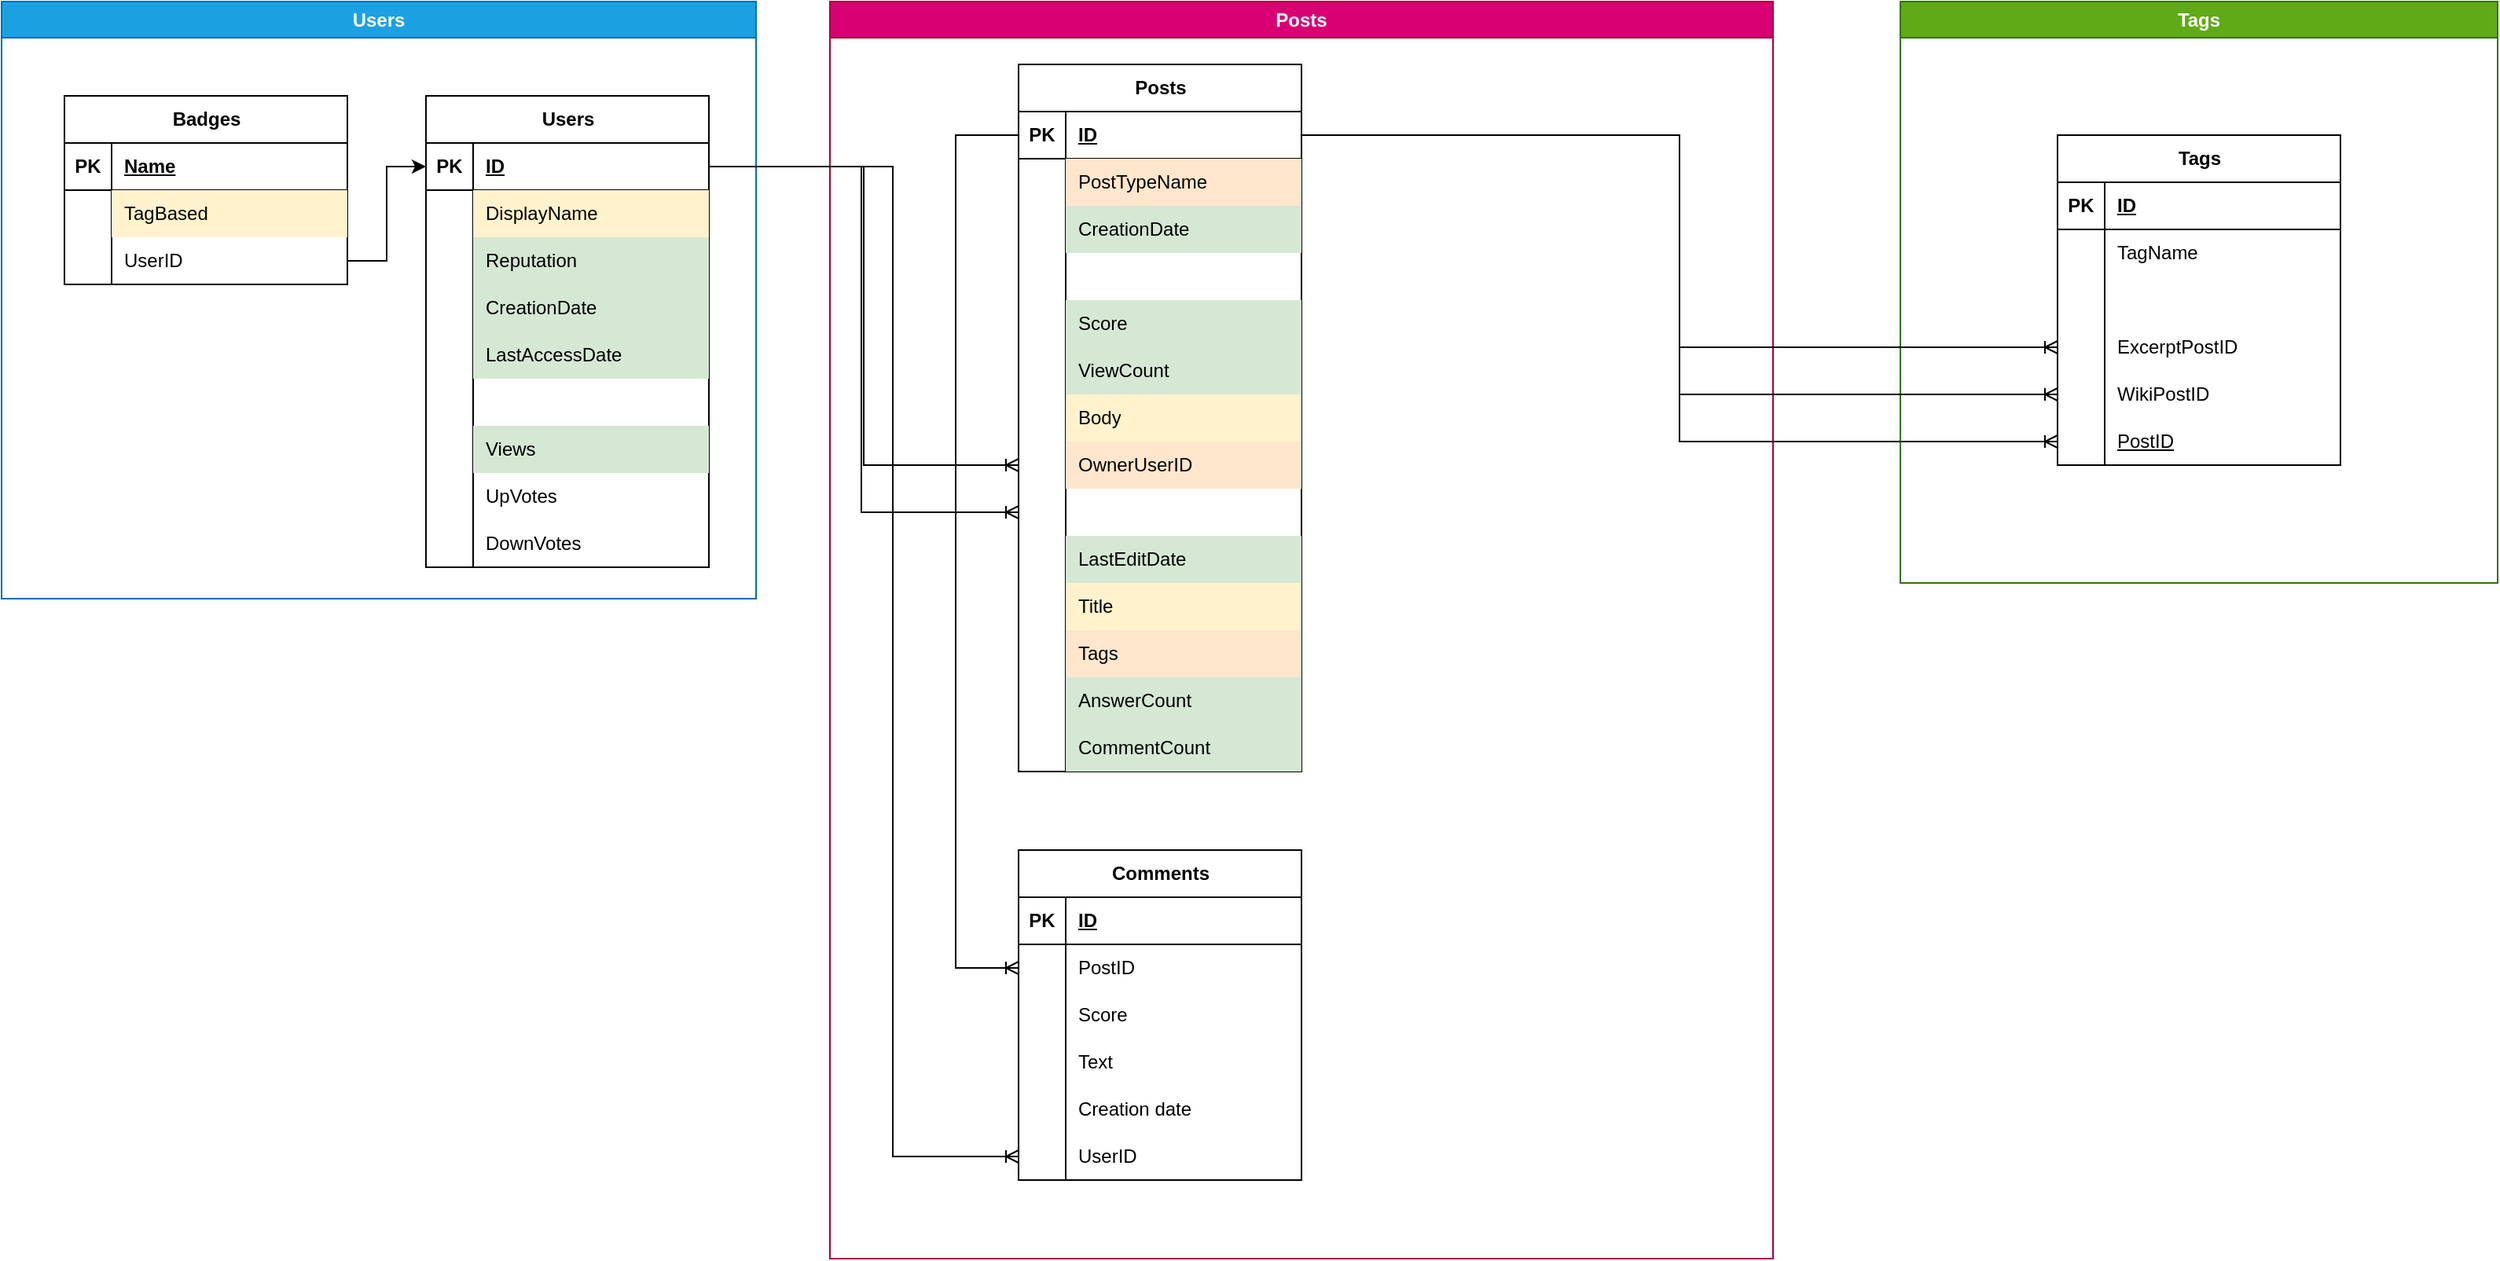 <mxfile version="26.1.3">
  <diagram name="Страница — 1" id="NSY3c2zhCAaF-qNA6mKb">
    <mxGraphModel dx="1401" dy="1316" grid="1" gridSize="10" guides="1" tooltips="1" connect="1" arrows="1" fold="1" page="1" pageScale="1" pageWidth="827" pageHeight="1169" math="0" shadow="0">
      <root>
        <mxCell id="0" />
        <mxCell id="1" parent="0" />
        <mxCell id="TRZn8UrqRBIdNOpfaiU1-4" value="&lt;font style=&quot;vertical-align: inherit;&quot;&gt;&lt;font style=&quot;vertical-align: inherit;&quot;&gt;&lt;font style=&quot;vertical-align: inherit;&quot;&gt;&lt;font style=&quot;vertical-align: inherit;&quot;&gt;&lt;font style=&quot;vertical-align: inherit;&quot;&gt;&lt;font style=&quot;vertical-align: inherit;&quot;&gt;Users&lt;/font&gt;&lt;/font&gt;&lt;/font&gt;&lt;/font&gt;&lt;/font&gt;&lt;/font&gt;" style="swimlane;whiteSpace=wrap;html=1;fillColor=#1ba1e2;fontColor=#ffffff;strokeColor=#006EAF;" parent="1" vertex="1">
          <mxGeometry x="860" y="80" width="480" height="380" as="geometry" />
        </mxCell>
        <mxCell id="TRZn8UrqRBIdNOpfaiU1-5" value="Users" style="shape=table;startSize=30;container=1;collapsible=1;childLayout=tableLayout;fixedRows=1;rowLines=0;fontStyle=1;align=center;resizeLast=1;html=1;" parent="TRZn8UrqRBIdNOpfaiU1-4" vertex="1">
          <mxGeometry x="270" y="60" width="180" height="300" as="geometry" />
        </mxCell>
        <mxCell id="TRZn8UrqRBIdNOpfaiU1-6" value="" style="shape=tableRow;horizontal=0;startSize=0;swimlaneHead=0;swimlaneBody=0;fillColor=none;collapsible=0;dropTarget=0;points=[[0,0.5],[1,0.5]];portConstraint=eastwest;top=0;left=0;right=0;bottom=1;" parent="TRZn8UrqRBIdNOpfaiU1-5" vertex="1">
          <mxGeometry y="30" width="180" height="30" as="geometry" />
        </mxCell>
        <mxCell id="TRZn8UrqRBIdNOpfaiU1-7" value="PK" style="shape=partialRectangle;connectable=0;fillColor=none;top=0;left=0;bottom=0;right=0;fontStyle=1;overflow=hidden;whiteSpace=wrap;html=1;" parent="TRZn8UrqRBIdNOpfaiU1-6" vertex="1">
          <mxGeometry width="30" height="30" as="geometry">
            <mxRectangle width="30" height="30" as="alternateBounds" />
          </mxGeometry>
        </mxCell>
        <mxCell id="TRZn8UrqRBIdNOpfaiU1-8" value="ID" style="shape=partialRectangle;connectable=0;fillColor=none;top=0;left=0;bottom=0;right=0;align=left;spacingLeft=6;fontStyle=5;overflow=hidden;whiteSpace=wrap;html=1;" parent="TRZn8UrqRBIdNOpfaiU1-6" vertex="1">
          <mxGeometry x="30" width="150" height="30" as="geometry">
            <mxRectangle width="150" height="30" as="alternateBounds" />
          </mxGeometry>
        </mxCell>
        <mxCell id="TRZn8UrqRBIdNOpfaiU1-12" value="" style="shape=tableRow;horizontal=0;startSize=0;swimlaneHead=0;swimlaneBody=0;fillColor=none;collapsible=0;dropTarget=0;points=[[0,0.5],[1,0.5]];portConstraint=eastwest;top=0;left=0;right=0;bottom=0;" parent="TRZn8UrqRBIdNOpfaiU1-5" vertex="1">
          <mxGeometry y="60" width="180" height="30" as="geometry" />
        </mxCell>
        <mxCell id="TRZn8UrqRBIdNOpfaiU1-13" value="" style="shape=partialRectangle;connectable=0;fillColor=none;top=0;left=0;bottom=0;right=0;editable=1;overflow=hidden;whiteSpace=wrap;html=1;" parent="TRZn8UrqRBIdNOpfaiU1-12" vertex="1">
          <mxGeometry width="30" height="30" as="geometry">
            <mxRectangle width="30" height="30" as="alternateBounds" />
          </mxGeometry>
        </mxCell>
        <mxCell id="TRZn8UrqRBIdNOpfaiU1-14" value="DisplayName" style="shape=partialRectangle;connectable=0;fillColor=#fff2cc;top=0;left=0;bottom=0;right=0;align=left;spacingLeft=6;overflow=hidden;whiteSpace=wrap;html=1;strokeColor=#d6b656;" parent="TRZn8UrqRBIdNOpfaiU1-12" vertex="1">
          <mxGeometry x="30" width="150" height="30" as="geometry">
            <mxRectangle width="150" height="30" as="alternateBounds" />
          </mxGeometry>
        </mxCell>
        <mxCell id="TRZn8UrqRBIdNOpfaiU1-9" value="" style="shape=tableRow;horizontal=0;startSize=0;swimlaneHead=0;swimlaneBody=0;fillColor=none;collapsible=0;dropTarget=0;points=[[0,0.5],[1,0.5]];portConstraint=eastwest;top=0;left=0;right=0;bottom=0;" parent="TRZn8UrqRBIdNOpfaiU1-5" vertex="1">
          <mxGeometry y="90" width="180" height="30" as="geometry" />
        </mxCell>
        <mxCell id="TRZn8UrqRBIdNOpfaiU1-10" value="" style="shape=partialRectangle;connectable=0;fillColor=none;top=0;left=0;bottom=0;right=0;editable=1;overflow=hidden;whiteSpace=wrap;html=1;" parent="TRZn8UrqRBIdNOpfaiU1-9" vertex="1">
          <mxGeometry width="30" height="30" as="geometry">
            <mxRectangle width="30" height="30" as="alternateBounds" />
          </mxGeometry>
        </mxCell>
        <mxCell id="TRZn8UrqRBIdNOpfaiU1-11" value="Reputation" style="shape=partialRectangle;connectable=0;fillColor=#d5e8d4;top=0;left=0;bottom=0;right=0;align=left;spacingLeft=6;overflow=hidden;whiteSpace=wrap;html=1;strokeColor=#82b366;" parent="TRZn8UrqRBIdNOpfaiU1-9" vertex="1">
          <mxGeometry x="30" width="150" height="30" as="geometry">
            <mxRectangle width="150" height="30" as="alternateBounds" />
          </mxGeometry>
        </mxCell>
        <mxCell id="TRZn8UrqRBIdNOpfaiU1-15" value="" style="shape=tableRow;horizontal=0;startSize=0;swimlaneHead=0;swimlaneBody=0;fillColor=none;collapsible=0;dropTarget=0;points=[[0,0.5],[1,0.5]];portConstraint=eastwest;top=0;left=0;right=0;bottom=0;" parent="TRZn8UrqRBIdNOpfaiU1-5" vertex="1">
          <mxGeometry y="120" width="180" height="30" as="geometry" />
        </mxCell>
        <mxCell id="TRZn8UrqRBIdNOpfaiU1-16" value="" style="shape=partialRectangle;connectable=0;fillColor=none;top=0;left=0;bottom=0;right=0;editable=1;overflow=hidden;whiteSpace=wrap;html=1;" parent="TRZn8UrqRBIdNOpfaiU1-15" vertex="1">
          <mxGeometry width="30" height="30" as="geometry">
            <mxRectangle width="30" height="30" as="alternateBounds" />
          </mxGeometry>
        </mxCell>
        <mxCell id="TRZn8UrqRBIdNOpfaiU1-17" value="CreationDate" style="shape=partialRectangle;connectable=0;fillColor=#d5e8d4;top=0;left=0;bottom=0;right=0;align=left;spacingLeft=6;overflow=hidden;whiteSpace=wrap;html=1;strokeColor=#82b366;" parent="TRZn8UrqRBIdNOpfaiU1-15" vertex="1">
          <mxGeometry x="30" width="150" height="30" as="geometry">
            <mxRectangle width="150" height="30" as="alternateBounds" />
          </mxGeometry>
        </mxCell>
        <mxCell id="TRZn8UrqRBIdNOpfaiU1-32" value="" style="shape=tableRow;horizontal=0;startSize=0;swimlaneHead=0;swimlaneBody=0;fillColor=none;collapsible=0;dropTarget=0;points=[[0,0.5],[1,0.5]];portConstraint=eastwest;top=0;left=0;right=0;bottom=0;" parent="TRZn8UrqRBIdNOpfaiU1-5" vertex="1">
          <mxGeometry y="150" width="180" height="30" as="geometry" />
        </mxCell>
        <mxCell id="TRZn8UrqRBIdNOpfaiU1-33" value="" style="shape=partialRectangle;connectable=0;fillColor=none;top=0;left=0;bottom=0;right=0;editable=1;overflow=hidden;whiteSpace=wrap;html=1;" parent="TRZn8UrqRBIdNOpfaiU1-32" vertex="1">
          <mxGeometry width="30" height="30" as="geometry">
            <mxRectangle width="30" height="30" as="alternateBounds" />
          </mxGeometry>
        </mxCell>
        <mxCell id="TRZn8UrqRBIdNOpfaiU1-34" value="LastAccessDate" style="shape=partialRectangle;connectable=0;fillColor=#d5e8d4;top=0;left=0;bottom=0;right=0;align=left;spacingLeft=6;overflow=hidden;whiteSpace=wrap;html=1;strokeColor=#82b366;" parent="TRZn8UrqRBIdNOpfaiU1-32" vertex="1">
          <mxGeometry x="30" width="150" height="30" as="geometry">
            <mxRectangle width="150" height="30" as="alternateBounds" />
          </mxGeometry>
        </mxCell>
        <mxCell id="TRZn8UrqRBIdNOpfaiU1-35" value="" style="shape=tableRow;horizontal=0;startSize=0;swimlaneHead=0;swimlaneBody=0;fillColor=none;collapsible=0;dropTarget=0;points=[[0,0.5],[1,0.5]];portConstraint=eastwest;top=0;left=0;right=0;bottom=0;" parent="TRZn8UrqRBIdNOpfaiU1-5" vertex="1">
          <mxGeometry y="180" width="180" height="30" as="geometry" />
        </mxCell>
        <mxCell id="TRZn8UrqRBIdNOpfaiU1-36" value="" style="shape=partialRectangle;connectable=0;fillColor=none;top=0;left=0;bottom=0;right=0;editable=1;overflow=hidden;whiteSpace=wrap;html=1;" parent="TRZn8UrqRBIdNOpfaiU1-35" vertex="1">
          <mxGeometry width="30" height="30" as="geometry">
            <mxRectangle width="30" height="30" as="alternateBounds" />
          </mxGeometry>
        </mxCell>
        <mxCell id="TRZn8UrqRBIdNOpfaiU1-37" value="" style="shape=partialRectangle;connectable=0;fillColor=none;top=0;left=0;bottom=0;right=0;align=left;spacingLeft=6;overflow=hidden;whiteSpace=wrap;html=1;" parent="TRZn8UrqRBIdNOpfaiU1-35" vertex="1">
          <mxGeometry x="30" width="150" height="30" as="geometry">
            <mxRectangle width="150" height="30" as="alternateBounds" />
          </mxGeometry>
        </mxCell>
        <mxCell id="TRZn8UrqRBIdNOpfaiU1-38" value="" style="shape=tableRow;horizontal=0;startSize=0;swimlaneHead=0;swimlaneBody=0;fillColor=none;collapsible=0;dropTarget=0;points=[[0,0.5],[1,0.5]];portConstraint=eastwest;top=0;left=0;right=0;bottom=0;" parent="TRZn8UrqRBIdNOpfaiU1-5" vertex="1">
          <mxGeometry y="210" width="180" height="30" as="geometry" />
        </mxCell>
        <mxCell id="TRZn8UrqRBIdNOpfaiU1-39" value="" style="shape=partialRectangle;connectable=0;fillColor=none;top=0;left=0;bottom=0;right=0;editable=1;overflow=hidden;whiteSpace=wrap;html=1;" parent="TRZn8UrqRBIdNOpfaiU1-38" vertex="1">
          <mxGeometry width="30" height="30" as="geometry">
            <mxRectangle width="30" height="30" as="alternateBounds" />
          </mxGeometry>
        </mxCell>
        <mxCell id="TRZn8UrqRBIdNOpfaiU1-40" value="Views" style="shape=partialRectangle;connectable=0;fillColor=#d5e8d4;top=0;left=0;bottom=0;right=0;align=left;spacingLeft=6;overflow=hidden;whiteSpace=wrap;html=1;strokeColor=#82b366;" parent="TRZn8UrqRBIdNOpfaiU1-38" vertex="1">
          <mxGeometry x="30" width="150" height="30" as="geometry">
            <mxRectangle width="150" height="30" as="alternateBounds" />
          </mxGeometry>
        </mxCell>
        <mxCell id="TRZn8UrqRBIdNOpfaiU1-64" value="" style="shape=tableRow;horizontal=0;startSize=0;swimlaneHead=0;swimlaneBody=0;fillColor=none;collapsible=0;dropTarget=0;points=[[0,0.5],[1,0.5]];portConstraint=eastwest;top=0;left=0;right=0;bottom=0;" parent="TRZn8UrqRBIdNOpfaiU1-5" vertex="1">
          <mxGeometry y="240" width="180" height="30" as="geometry" />
        </mxCell>
        <mxCell id="TRZn8UrqRBIdNOpfaiU1-65" value="" style="shape=partialRectangle;connectable=0;fillColor=none;top=0;left=0;bottom=0;right=0;editable=1;overflow=hidden;whiteSpace=wrap;html=1;" parent="TRZn8UrqRBIdNOpfaiU1-64" vertex="1">
          <mxGeometry width="30" height="30" as="geometry">
            <mxRectangle width="30" height="30" as="alternateBounds" />
          </mxGeometry>
        </mxCell>
        <mxCell id="TRZn8UrqRBIdNOpfaiU1-66" value="UpVotes" style="shape=partialRectangle;connectable=0;fillColor=none;top=0;left=0;bottom=0;right=0;align=left;spacingLeft=6;overflow=hidden;whiteSpace=wrap;html=1;" parent="TRZn8UrqRBIdNOpfaiU1-64" vertex="1">
          <mxGeometry x="30" width="150" height="30" as="geometry">
            <mxRectangle width="150" height="30" as="alternateBounds" />
          </mxGeometry>
        </mxCell>
        <mxCell id="TRZn8UrqRBIdNOpfaiU1-93" value="" style="shape=tableRow;horizontal=0;startSize=0;swimlaneHead=0;swimlaneBody=0;fillColor=none;collapsible=0;dropTarget=0;points=[[0,0.5],[1,0.5]];portConstraint=eastwest;top=0;left=0;right=0;bottom=0;" parent="TRZn8UrqRBIdNOpfaiU1-5" vertex="1">
          <mxGeometry y="270" width="180" height="30" as="geometry" />
        </mxCell>
        <mxCell id="TRZn8UrqRBIdNOpfaiU1-94" value="" style="shape=partialRectangle;connectable=0;fillColor=none;top=0;left=0;bottom=0;right=0;editable=1;overflow=hidden;whiteSpace=wrap;html=1;" parent="TRZn8UrqRBIdNOpfaiU1-93" vertex="1">
          <mxGeometry width="30" height="30" as="geometry">
            <mxRectangle width="30" height="30" as="alternateBounds" />
          </mxGeometry>
        </mxCell>
        <mxCell id="TRZn8UrqRBIdNOpfaiU1-95" value="DownVotes" style="shape=partialRectangle;connectable=0;fillColor=none;top=0;left=0;bottom=0;right=0;align=left;spacingLeft=6;overflow=hidden;whiteSpace=wrap;html=1;" parent="TRZn8UrqRBIdNOpfaiU1-93" vertex="1">
          <mxGeometry x="30" width="150" height="30" as="geometry">
            <mxRectangle width="150" height="30" as="alternateBounds" />
          </mxGeometry>
        </mxCell>
        <mxCell id="TRZn8UrqRBIdNOpfaiU1-96" value="Badges" style="shape=table;startSize=30;container=1;collapsible=1;childLayout=tableLayout;fixedRows=1;rowLines=0;fontStyle=1;align=center;resizeLast=1;html=1;" parent="TRZn8UrqRBIdNOpfaiU1-4" vertex="1">
          <mxGeometry x="40" y="60" width="180" height="120" as="geometry" />
        </mxCell>
        <mxCell id="TRZn8UrqRBIdNOpfaiU1-97" value="" style="shape=tableRow;horizontal=0;startSize=0;swimlaneHead=0;swimlaneBody=0;fillColor=none;collapsible=0;dropTarget=0;points=[[0,0.5],[1,0.5]];portConstraint=eastwest;top=0;left=0;right=0;bottom=1;" parent="TRZn8UrqRBIdNOpfaiU1-96" vertex="1">
          <mxGeometry y="30" width="180" height="30" as="geometry" />
        </mxCell>
        <mxCell id="TRZn8UrqRBIdNOpfaiU1-98" value="PK" style="shape=partialRectangle;connectable=0;fillColor=none;top=0;left=0;bottom=0;right=0;fontStyle=1;overflow=hidden;whiteSpace=wrap;html=1;" parent="TRZn8UrqRBIdNOpfaiU1-97" vertex="1">
          <mxGeometry width="30" height="30" as="geometry">
            <mxRectangle width="30" height="30" as="alternateBounds" />
          </mxGeometry>
        </mxCell>
        <mxCell id="TRZn8UrqRBIdNOpfaiU1-99" value="Name" style="shape=partialRectangle;connectable=0;fillColor=none;top=0;left=0;bottom=0;right=0;align=left;spacingLeft=6;fontStyle=5;overflow=hidden;whiteSpace=wrap;html=1;" parent="TRZn8UrqRBIdNOpfaiU1-97" vertex="1">
          <mxGeometry x="30" width="150" height="30" as="geometry">
            <mxRectangle width="150" height="30" as="alternateBounds" />
          </mxGeometry>
        </mxCell>
        <mxCell id="TRZn8UrqRBIdNOpfaiU1-100" value="" style="shape=tableRow;horizontal=0;startSize=0;swimlaneHead=0;swimlaneBody=0;fillColor=none;collapsible=0;dropTarget=0;points=[[0,0.5],[1,0.5]];portConstraint=eastwest;top=0;left=0;right=0;bottom=0;" parent="TRZn8UrqRBIdNOpfaiU1-96" vertex="1">
          <mxGeometry y="60" width="180" height="30" as="geometry" />
        </mxCell>
        <mxCell id="TRZn8UrqRBIdNOpfaiU1-101" value="" style="shape=partialRectangle;connectable=0;fillColor=none;top=0;left=0;bottom=0;right=0;editable=1;overflow=hidden;whiteSpace=wrap;html=1;" parent="TRZn8UrqRBIdNOpfaiU1-100" vertex="1">
          <mxGeometry width="30" height="30" as="geometry">
            <mxRectangle width="30" height="30" as="alternateBounds" />
          </mxGeometry>
        </mxCell>
        <mxCell id="TRZn8UrqRBIdNOpfaiU1-102" value="TagBased" style="shape=partialRectangle;connectable=0;fillColor=#fff2cc;top=0;left=0;bottom=0;right=0;align=left;spacingLeft=6;overflow=hidden;whiteSpace=wrap;html=1;strokeColor=#d6b656;" parent="TRZn8UrqRBIdNOpfaiU1-100" vertex="1">
          <mxGeometry x="30" width="150" height="30" as="geometry">
            <mxRectangle width="150" height="30" as="alternateBounds" />
          </mxGeometry>
        </mxCell>
        <mxCell id="TRZn8UrqRBIdNOpfaiU1-103" value="" style="shape=tableRow;horizontal=0;startSize=0;swimlaneHead=0;swimlaneBody=0;fillColor=none;collapsible=0;dropTarget=0;points=[[0,0.5],[1,0.5]];portConstraint=eastwest;top=0;left=0;right=0;bottom=0;" parent="TRZn8UrqRBIdNOpfaiU1-96" vertex="1">
          <mxGeometry y="90" width="180" height="30" as="geometry" />
        </mxCell>
        <mxCell id="TRZn8UrqRBIdNOpfaiU1-104" value="" style="shape=partialRectangle;connectable=0;fillColor=none;top=0;left=0;bottom=0;right=0;editable=1;overflow=hidden;whiteSpace=wrap;html=1;" parent="TRZn8UrqRBIdNOpfaiU1-103" vertex="1">
          <mxGeometry width="30" height="30" as="geometry">
            <mxRectangle width="30" height="30" as="alternateBounds" />
          </mxGeometry>
        </mxCell>
        <mxCell id="TRZn8UrqRBIdNOpfaiU1-105" value="UserID" style="shape=partialRectangle;connectable=0;fillColor=none;top=0;left=0;bottom=0;right=0;align=left;spacingLeft=6;overflow=hidden;whiteSpace=wrap;html=1;" parent="TRZn8UrqRBIdNOpfaiU1-103" vertex="1">
          <mxGeometry x="30" width="150" height="30" as="geometry">
            <mxRectangle width="150" height="30" as="alternateBounds" />
          </mxGeometry>
        </mxCell>
        <mxCell id="TRZn8UrqRBIdNOpfaiU1-110" style="edgeStyle=orthogonalEdgeStyle;rounded=0;orthogonalLoop=1;jettySize=auto;html=1;entryX=0;entryY=0.5;entryDx=0;entryDy=0;" parent="TRZn8UrqRBIdNOpfaiU1-4" source="TRZn8UrqRBIdNOpfaiU1-103" target="TRZn8UrqRBIdNOpfaiU1-6" edge="1">
          <mxGeometry relative="1" as="geometry" />
        </mxCell>
        <mxCell id="TRZn8UrqRBIdNOpfaiU1-124" value="Posts" style="swimlane;whiteSpace=wrap;html=1;fillColor=#d80073;fontColor=#ffffff;strokeColor=#A50040;" parent="1" vertex="1">
          <mxGeometry x="1387" y="80" width="600" height="800" as="geometry" />
        </mxCell>
        <mxCell id="TRZn8UrqRBIdNOpfaiU1-125" value="Posts" style="shape=table;startSize=30;container=1;collapsible=1;childLayout=tableLayout;fixedRows=1;rowLines=0;fontStyle=1;align=center;resizeLast=1;html=1;" parent="TRZn8UrqRBIdNOpfaiU1-124" vertex="1">
          <mxGeometry x="120" y="40" width="180" height="450" as="geometry" />
        </mxCell>
        <mxCell id="TRZn8UrqRBIdNOpfaiU1-126" value="" style="shape=tableRow;horizontal=0;startSize=0;swimlaneHead=0;swimlaneBody=0;fillColor=none;collapsible=0;dropTarget=0;points=[[0,0.5],[1,0.5]];portConstraint=eastwest;top=0;left=0;right=0;bottom=1;" parent="TRZn8UrqRBIdNOpfaiU1-125" vertex="1">
          <mxGeometry y="30" width="180" height="30" as="geometry" />
        </mxCell>
        <mxCell id="TRZn8UrqRBIdNOpfaiU1-127" value="PK" style="shape=partialRectangle;connectable=0;fillColor=none;top=0;left=0;bottom=0;right=0;fontStyle=1;overflow=hidden;whiteSpace=wrap;html=1;" parent="TRZn8UrqRBIdNOpfaiU1-126" vertex="1">
          <mxGeometry width="30" height="30" as="geometry">
            <mxRectangle width="30" height="30" as="alternateBounds" />
          </mxGeometry>
        </mxCell>
        <mxCell id="TRZn8UrqRBIdNOpfaiU1-128" value="ID" style="shape=partialRectangle;connectable=0;fillColor=none;top=0;left=0;bottom=0;right=0;align=left;spacingLeft=6;fontStyle=5;overflow=hidden;whiteSpace=wrap;html=1;" parent="TRZn8UrqRBIdNOpfaiU1-126" vertex="1">
          <mxGeometry x="30" width="150" height="30" as="geometry">
            <mxRectangle width="150" height="30" as="alternateBounds" />
          </mxGeometry>
        </mxCell>
        <mxCell id="TRZn8UrqRBIdNOpfaiU1-129" value="" style="shape=tableRow;horizontal=0;startSize=0;swimlaneHead=0;swimlaneBody=0;fillColor=none;collapsible=0;dropTarget=0;points=[[0,0.5],[1,0.5]];portConstraint=eastwest;top=0;left=0;right=0;bottom=0;" parent="TRZn8UrqRBIdNOpfaiU1-125" vertex="1">
          <mxGeometry y="60" width="180" height="30" as="geometry" />
        </mxCell>
        <mxCell id="TRZn8UrqRBIdNOpfaiU1-130" value="" style="shape=partialRectangle;connectable=0;fillColor=none;top=0;left=0;bottom=0;right=0;editable=1;overflow=hidden;whiteSpace=wrap;html=1;" parent="TRZn8UrqRBIdNOpfaiU1-129" vertex="1">
          <mxGeometry width="30" height="30" as="geometry">
            <mxRectangle width="30" height="30" as="alternateBounds" />
          </mxGeometry>
        </mxCell>
        <mxCell id="TRZn8UrqRBIdNOpfaiU1-131" value="PostTypeName" style="shape=partialRectangle;connectable=0;fillColor=#ffe6cc;top=0;left=0;bottom=0;right=0;align=left;spacingLeft=6;overflow=hidden;whiteSpace=wrap;html=1;strokeColor=#d79b00;" parent="TRZn8UrqRBIdNOpfaiU1-129" vertex="1">
          <mxGeometry x="30" width="150" height="30" as="geometry">
            <mxRectangle width="150" height="30" as="alternateBounds" />
          </mxGeometry>
        </mxCell>
        <mxCell id="TRZn8UrqRBIdNOpfaiU1-132" value="" style="shape=tableRow;horizontal=0;startSize=0;swimlaneHead=0;swimlaneBody=0;fillColor=none;collapsible=0;dropTarget=0;points=[[0,0.5],[1,0.5]];portConstraint=eastwest;top=0;left=0;right=0;bottom=0;" parent="TRZn8UrqRBIdNOpfaiU1-125" vertex="1">
          <mxGeometry y="90" width="180" height="30" as="geometry" />
        </mxCell>
        <mxCell id="TRZn8UrqRBIdNOpfaiU1-133" value="" style="shape=partialRectangle;connectable=0;fillColor=none;top=0;left=0;bottom=0;right=0;editable=1;overflow=hidden;whiteSpace=wrap;html=1;" parent="TRZn8UrqRBIdNOpfaiU1-132" vertex="1">
          <mxGeometry width="30" height="30" as="geometry">
            <mxRectangle width="30" height="30" as="alternateBounds" />
          </mxGeometry>
        </mxCell>
        <mxCell id="TRZn8UrqRBIdNOpfaiU1-134" value="CreationDate" style="shape=partialRectangle;connectable=0;fillColor=#d5e8d4;top=0;left=0;bottom=0;right=0;align=left;spacingLeft=6;overflow=hidden;whiteSpace=wrap;html=1;strokeColor=#82b366;" parent="TRZn8UrqRBIdNOpfaiU1-132" vertex="1">
          <mxGeometry x="30" width="150" height="30" as="geometry">
            <mxRectangle width="150" height="30" as="alternateBounds" />
          </mxGeometry>
        </mxCell>
        <mxCell id="TRZn8UrqRBIdNOpfaiU1-135" value="" style="shape=tableRow;horizontal=0;startSize=0;swimlaneHead=0;swimlaneBody=0;fillColor=none;collapsible=0;dropTarget=0;points=[[0,0.5],[1,0.5]];portConstraint=eastwest;top=0;left=0;right=0;bottom=0;" parent="TRZn8UrqRBIdNOpfaiU1-125" vertex="1">
          <mxGeometry y="120" width="180" height="30" as="geometry" />
        </mxCell>
        <mxCell id="TRZn8UrqRBIdNOpfaiU1-136" value="" style="shape=partialRectangle;connectable=0;fillColor=none;top=0;left=0;bottom=0;right=0;editable=1;overflow=hidden;whiteSpace=wrap;html=1;" parent="TRZn8UrqRBIdNOpfaiU1-135" vertex="1">
          <mxGeometry width="30" height="30" as="geometry">
            <mxRectangle width="30" height="30" as="alternateBounds" />
          </mxGeometry>
        </mxCell>
        <mxCell id="TRZn8UrqRBIdNOpfaiU1-137" value="" style="shape=partialRectangle;connectable=0;fillColor=none;top=0;left=0;bottom=0;right=0;align=left;spacingLeft=6;overflow=hidden;whiteSpace=wrap;html=1;" parent="TRZn8UrqRBIdNOpfaiU1-135" vertex="1">
          <mxGeometry x="30" width="150" height="30" as="geometry">
            <mxRectangle width="150" height="30" as="alternateBounds" />
          </mxGeometry>
        </mxCell>
        <mxCell id="TRZn8UrqRBIdNOpfaiU1-138" value="" style="shape=tableRow;horizontal=0;startSize=0;swimlaneHead=0;swimlaneBody=0;fillColor=none;collapsible=0;dropTarget=0;points=[[0,0.5],[1,0.5]];portConstraint=eastwest;top=0;left=0;right=0;bottom=0;" parent="TRZn8UrqRBIdNOpfaiU1-125" vertex="1">
          <mxGeometry y="150" width="180" height="30" as="geometry" />
        </mxCell>
        <mxCell id="TRZn8UrqRBIdNOpfaiU1-139" value="" style="shape=partialRectangle;connectable=0;fillColor=none;top=0;left=0;bottom=0;right=0;editable=1;overflow=hidden;whiteSpace=wrap;html=1;" parent="TRZn8UrqRBIdNOpfaiU1-138" vertex="1">
          <mxGeometry width="30" height="30" as="geometry">
            <mxRectangle width="30" height="30" as="alternateBounds" />
          </mxGeometry>
        </mxCell>
        <mxCell id="TRZn8UrqRBIdNOpfaiU1-140" value="Score" style="shape=partialRectangle;connectable=0;fillColor=#d5e8d4;top=0;left=0;bottom=0;right=0;align=left;spacingLeft=6;overflow=hidden;whiteSpace=wrap;html=1;strokeColor=#82b366;" parent="TRZn8UrqRBIdNOpfaiU1-138" vertex="1">
          <mxGeometry x="30" width="150" height="30" as="geometry">
            <mxRectangle width="150" height="30" as="alternateBounds" />
          </mxGeometry>
        </mxCell>
        <mxCell id="TRZn8UrqRBIdNOpfaiU1-157" value="" style="shape=tableRow;horizontal=0;startSize=0;swimlaneHead=0;swimlaneBody=0;fillColor=none;collapsible=0;dropTarget=0;points=[[0,0.5],[1,0.5]];portConstraint=eastwest;top=0;left=0;right=0;bottom=0;" parent="TRZn8UrqRBIdNOpfaiU1-125" vertex="1">
          <mxGeometry y="180" width="180" height="30" as="geometry" />
        </mxCell>
        <mxCell id="TRZn8UrqRBIdNOpfaiU1-158" value="" style="shape=partialRectangle;connectable=0;fillColor=none;top=0;left=0;bottom=0;right=0;editable=1;overflow=hidden;whiteSpace=wrap;html=1;" parent="TRZn8UrqRBIdNOpfaiU1-157" vertex="1">
          <mxGeometry width="30" height="30" as="geometry">
            <mxRectangle width="30" height="30" as="alternateBounds" />
          </mxGeometry>
        </mxCell>
        <mxCell id="TRZn8UrqRBIdNOpfaiU1-159" value="ViewCount" style="shape=partialRectangle;connectable=0;fillColor=#d5e8d4;top=0;left=0;bottom=0;right=0;align=left;spacingLeft=6;overflow=hidden;whiteSpace=wrap;html=1;strokeColor=#82b366;" parent="TRZn8UrqRBIdNOpfaiU1-157" vertex="1">
          <mxGeometry x="30" width="150" height="30" as="geometry">
            <mxRectangle width="150" height="30" as="alternateBounds" />
          </mxGeometry>
        </mxCell>
        <mxCell id="TRZn8UrqRBIdNOpfaiU1-160" value="" style="shape=tableRow;horizontal=0;startSize=0;swimlaneHead=0;swimlaneBody=0;fillColor=none;collapsible=0;dropTarget=0;points=[[0,0.5],[1,0.5]];portConstraint=eastwest;top=0;left=0;right=0;bottom=0;" parent="TRZn8UrqRBIdNOpfaiU1-125" vertex="1">
          <mxGeometry y="210" width="180" height="30" as="geometry" />
        </mxCell>
        <mxCell id="TRZn8UrqRBIdNOpfaiU1-161" value="" style="shape=partialRectangle;connectable=0;fillColor=none;top=0;left=0;bottom=0;right=0;editable=1;overflow=hidden;whiteSpace=wrap;html=1;" parent="TRZn8UrqRBIdNOpfaiU1-160" vertex="1">
          <mxGeometry width="30" height="30" as="geometry">
            <mxRectangle width="30" height="30" as="alternateBounds" />
          </mxGeometry>
        </mxCell>
        <mxCell id="TRZn8UrqRBIdNOpfaiU1-162" value="Body" style="shape=partialRectangle;connectable=0;fillColor=#fff2cc;top=0;left=0;bottom=0;right=0;align=left;spacingLeft=6;overflow=hidden;whiteSpace=wrap;html=1;strokeColor=#d6b656;" parent="TRZn8UrqRBIdNOpfaiU1-160" vertex="1">
          <mxGeometry x="30" width="150" height="30" as="geometry">
            <mxRectangle width="150" height="30" as="alternateBounds" />
          </mxGeometry>
        </mxCell>
        <mxCell id="TRZn8UrqRBIdNOpfaiU1-163" value="" style="shape=tableRow;horizontal=0;startSize=0;swimlaneHead=0;swimlaneBody=0;fillColor=none;collapsible=0;dropTarget=0;points=[[0,0.5],[1,0.5]];portConstraint=eastwest;top=0;left=0;right=0;bottom=0;" parent="TRZn8UrqRBIdNOpfaiU1-125" vertex="1">
          <mxGeometry y="240" width="180" height="30" as="geometry" />
        </mxCell>
        <mxCell id="TRZn8UrqRBIdNOpfaiU1-164" value="" style="shape=partialRectangle;connectable=0;fillColor=none;top=0;left=0;bottom=0;right=0;editable=1;overflow=hidden;whiteSpace=wrap;html=1;" parent="TRZn8UrqRBIdNOpfaiU1-163" vertex="1">
          <mxGeometry width="30" height="30" as="geometry">
            <mxRectangle width="30" height="30" as="alternateBounds" />
          </mxGeometry>
        </mxCell>
        <mxCell id="TRZn8UrqRBIdNOpfaiU1-165" value="OwnerUserID" style="shape=partialRectangle;connectable=0;fillColor=#ffe6cc;top=0;left=0;bottom=0;right=0;align=left;spacingLeft=6;overflow=hidden;whiteSpace=wrap;html=1;strokeColor=#d79b00;" parent="TRZn8UrqRBIdNOpfaiU1-163" vertex="1">
          <mxGeometry x="30" width="150" height="30" as="geometry">
            <mxRectangle width="150" height="30" as="alternateBounds" />
          </mxGeometry>
        </mxCell>
        <mxCell id="TRZn8UrqRBIdNOpfaiU1-192" value="" style="shape=tableRow;horizontal=0;startSize=0;swimlaneHead=0;swimlaneBody=0;fillColor=none;collapsible=0;dropTarget=0;points=[[0,0.5],[1,0.5]];portConstraint=eastwest;top=0;left=0;right=0;bottom=0;" parent="TRZn8UrqRBIdNOpfaiU1-125" vertex="1">
          <mxGeometry y="270" width="180" height="30" as="geometry" />
        </mxCell>
        <mxCell id="TRZn8UrqRBIdNOpfaiU1-193" value="" style="shape=partialRectangle;connectable=0;fillColor=none;top=0;left=0;bottom=0;right=0;editable=1;overflow=hidden;whiteSpace=wrap;html=1;" parent="TRZn8UrqRBIdNOpfaiU1-192" vertex="1">
          <mxGeometry width="30" height="30" as="geometry">
            <mxRectangle width="30" height="30" as="alternateBounds" />
          </mxGeometry>
        </mxCell>
        <mxCell id="TRZn8UrqRBIdNOpfaiU1-194" value="" style="shape=partialRectangle;connectable=0;fillColor=none;top=0;left=0;bottom=0;right=0;align=left;spacingLeft=6;overflow=hidden;whiteSpace=wrap;html=1;" parent="TRZn8UrqRBIdNOpfaiU1-192" vertex="1">
          <mxGeometry x="30" width="150" height="30" as="geometry">
            <mxRectangle width="150" height="30" as="alternateBounds" />
          </mxGeometry>
        </mxCell>
        <mxCell id="TRZn8UrqRBIdNOpfaiU1-195" value="" style="shape=tableRow;horizontal=0;startSize=0;swimlaneHead=0;swimlaneBody=0;fillColor=none;collapsible=0;dropTarget=0;points=[[0,0.5],[1,0.5]];portConstraint=eastwest;top=0;left=0;right=0;bottom=0;" parent="TRZn8UrqRBIdNOpfaiU1-125" vertex="1">
          <mxGeometry y="300" width="180" height="30" as="geometry" />
        </mxCell>
        <mxCell id="TRZn8UrqRBIdNOpfaiU1-196" value="" style="shape=partialRectangle;connectable=0;fillColor=none;top=0;left=0;bottom=0;right=0;editable=1;overflow=hidden;whiteSpace=wrap;html=1;" parent="TRZn8UrqRBIdNOpfaiU1-195" vertex="1">
          <mxGeometry width="30" height="30" as="geometry">
            <mxRectangle width="30" height="30" as="alternateBounds" />
          </mxGeometry>
        </mxCell>
        <mxCell id="TRZn8UrqRBIdNOpfaiU1-197" value="LastEditDate" style="shape=partialRectangle;connectable=0;fillColor=#d5e8d4;top=0;left=0;bottom=0;right=0;align=left;spacingLeft=6;overflow=hidden;whiteSpace=wrap;html=1;strokeColor=#82b366;" parent="TRZn8UrqRBIdNOpfaiU1-195" vertex="1">
          <mxGeometry x="30" width="150" height="30" as="geometry">
            <mxRectangle width="150" height="30" as="alternateBounds" />
          </mxGeometry>
        </mxCell>
        <mxCell id="TRZn8UrqRBIdNOpfaiU1-198" value="" style="shape=tableRow;horizontal=0;startSize=0;swimlaneHead=0;swimlaneBody=0;fillColor=none;collapsible=0;dropTarget=0;points=[[0,0.5],[1,0.5]];portConstraint=eastwest;top=0;left=0;right=0;bottom=0;" parent="TRZn8UrqRBIdNOpfaiU1-125" vertex="1">
          <mxGeometry y="330" width="180" height="30" as="geometry" />
        </mxCell>
        <mxCell id="TRZn8UrqRBIdNOpfaiU1-199" value="" style="shape=partialRectangle;connectable=0;fillColor=none;top=0;left=0;bottom=0;right=0;editable=1;overflow=hidden;whiteSpace=wrap;html=1;" parent="TRZn8UrqRBIdNOpfaiU1-198" vertex="1">
          <mxGeometry width="30" height="30" as="geometry">
            <mxRectangle width="30" height="30" as="alternateBounds" />
          </mxGeometry>
        </mxCell>
        <mxCell id="TRZn8UrqRBIdNOpfaiU1-200" value="Title" style="shape=partialRectangle;connectable=0;fillColor=#fff2cc;top=0;left=0;bottom=0;right=0;align=left;spacingLeft=6;overflow=hidden;whiteSpace=wrap;html=1;strokeColor=#d6b656;" parent="TRZn8UrqRBIdNOpfaiU1-198" vertex="1">
          <mxGeometry x="30" width="150" height="30" as="geometry">
            <mxRectangle width="150" height="30" as="alternateBounds" />
          </mxGeometry>
        </mxCell>
        <mxCell id="TRZn8UrqRBIdNOpfaiU1-201" value="" style="shape=tableRow;horizontal=0;startSize=0;swimlaneHead=0;swimlaneBody=0;fillColor=none;collapsible=0;dropTarget=0;points=[[0,0.5],[1,0.5]];portConstraint=eastwest;top=0;left=0;right=0;bottom=0;" parent="TRZn8UrqRBIdNOpfaiU1-125" vertex="1">
          <mxGeometry y="360" width="180" height="30" as="geometry" />
        </mxCell>
        <mxCell id="TRZn8UrqRBIdNOpfaiU1-202" value="" style="shape=partialRectangle;connectable=0;fillColor=none;top=0;left=0;bottom=0;right=0;editable=1;overflow=hidden;whiteSpace=wrap;html=1;" parent="TRZn8UrqRBIdNOpfaiU1-201" vertex="1">
          <mxGeometry width="30" height="30" as="geometry">
            <mxRectangle width="30" height="30" as="alternateBounds" />
          </mxGeometry>
        </mxCell>
        <mxCell id="TRZn8UrqRBIdNOpfaiU1-203" value="Tags" style="shape=partialRectangle;connectable=0;fillColor=#ffe6cc;top=0;left=0;bottom=0;right=0;align=left;spacingLeft=6;overflow=hidden;whiteSpace=wrap;html=1;strokeColor=#d79b00;" parent="TRZn8UrqRBIdNOpfaiU1-201" vertex="1">
          <mxGeometry x="30" width="150" height="30" as="geometry">
            <mxRectangle width="150" height="30" as="alternateBounds" />
          </mxGeometry>
        </mxCell>
        <mxCell id="TRZn8UrqRBIdNOpfaiU1-207" value="" style="shape=tableRow;horizontal=0;startSize=0;swimlaneHead=0;swimlaneBody=0;fillColor=none;collapsible=0;dropTarget=0;points=[[0,0.5],[1,0.5]];portConstraint=eastwest;top=0;left=0;right=0;bottom=0;" parent="TRZn8UrqRBIdNOpfaiU1-125" vertex="1">
          <mxGeometry y="390" width="180" height="30" as="geometry" />
        </mxCell>
        <mxCell id="TRZn8UrqRBIdNOpfaiU1-208" value="" style="shape=partialRectangle;connectable=0;fillColor=none;top=0;left=0;bottom=0;right=0;editable=1;overflow=hidden;whiteSpace=wrap;html=1;" parent="TRZn8UrqRBIdNOpfaiU1-207" vertex="1">
          <mxGeometry width="30" height="30" as="geometry">
            <mxRectangle width="30" height="30" as="alternateBounds" />
          </mxGeometry>
        </mxCell>
        <mxCell id="TRZn8UrqRBIdNOpfaiU1-209" value="AnswerCount" style="shape=partialRectangle;connectable=0;fillColor=#d5e8d4;top=0;left=0;bottom=0;right=0;align=left;spacingLeft=6;overflow=hidden;whiteSpace=wrap;html=1;strokeColor=#82b366;" parent="TRZn8UrqRBIdNOpfaiU1-207" vertex="1">
          <mxGeometry x="30" width="150" height="30" as="geometry">
            <mxRectangle width="150" height="30" as="alternateBounds" />
          </mxGeometry>
        </mxCell>
        <mxCell id="TRZn8UrqRBIdNOpfaiU1-210" value="" style="shape=tableRow;horizontal=0;startSize=0;swimlaneHead=0;swimlaneBody=0;fillColor=none;collapsible=0;dropTarget=0;points=[[0,0.5],[1,0.5]];portConstraint=eastwest;top=0;left=0;right=0;bottom=0;" parent="TRZn8UrqRBIdNOpfaiU1-125" vertex="1">
          <mxGeometry y="420" width="180" height="30" as="geometry" />
        </mxCell>
        <mxCell id="TRZn8UrqRBIdNOpfaiU1-211" value="" style="shape=partialRectangle;connectable=0;fillColor=none;top=0;left=0;bottom=0;right=0;editable=1;overflow=hidden;whiteSpace=wrap;html=1;" parent="TRZn8UrqRBIdNOpfaiU1-210" vertex="1">
          <mxGeometry width="30" height="30" as="geometry">
            <mxRectangle width="30" height="30" as="alternateBounds" />
          </mxGeometry>
        </mxCell>
        <mxCell id="TRZn8UrqRBIdNOpfaiU1-212" value="CommentCount" style="shape=partialRectangle;connectable=0;fillColor=#d5e8d4;top=0;left=0;bottom=0;right=0;align=left;spacingLeft=6;overflow=hidden;whiteSpace=wrap;html=1;strokeColor=#82b366;" parent="TRZn8UrqRBIdNOpfaiU1-210" vertex="1">
          <mxGeometry x="30" width="150" height="30" as="geometry">
            <mxRectangle width="150" height="30" as="alternateBounds" />
          </mxGeometry>
        </mxCell>
        <mxCell id="jFq7TwKR4U2hpyokZAjB-3" value="&lt;font style=&quot;vertical-align: inherit;&quot;&gt;&lt;font style=&quot;vertical-align: inherit;&quot;&gt;Сomments&lt;/font&gt;&lt;/font&gt;" style="shape=table;startSize=30;container=1;collapsible=1;childLayout=tableLayout;fixedRows=1;rowLines=0;fontStyle=1;align=center;resizeLast=1;html=1;" vertex="1" parent="TRZn8UrqRBIdNOpfaiU1-124">
          <mxGeometry x="120" y="540" width="180" height="210" as="geometry" />
        </mxCell>
        <mxCell id="jFq7TwKR4U2hpyokZAjB-4" value="" style="shape=tableRow;horizontal=0;startSize=0;swimlaneHead=0;swimlaneBody=0;fillColor=none;collapsible=0;dropTarget=0;points=[[0,0.5],[1,0.5]];portConstraint=eastwest;top=0;left=0;right=0;bottom=1;" vertex="1" parent="jFq7TwKR4U2hpyokZAjB-3">
          <mxGeometry y="30" width="180" height="30" as="geometry" />
        </mxCell>
        <mxCell id="jFq7TwKR4U2hpyokZAjB-5" value="PK" style="shape=partialRectangle;connectable=0;fillColor=none;top=0;left=0;bottom=0;right=0;fontStyle=1;overflow=hidden;whiteSpace=wrap;html=1;" vertex="1" parent="jFq7TwKR4U2hpyokZAjB-4">
          <mxGeometry width="30" height="30" as="geometry">
            <mxRectangle width="30" height="30" as="alternateBounds" />
          </mxGeometry>
        </mxCell>
        <mxCell id="jFq7TwKR4U2hpyokZAjB-6" value="&lt;font style=&quot;vertical-align: inherit;&quot;&gt;&lt;font style=&quot;vertical-align: inherit;&quot;&gt;ID&lt;/font&gt;&lt;/font&gt;" style="shape=partialRectangle;connectable=0;fillColor=none;top=0;left=0;bottom=0;right=0;align=left;spacingLeft=6;fontStyle=5;overflow=hidden;whiteSpace=wrap;html=1;" vertex="1" parent="jFq7TwKR4U2hpyokZAjB-4">
          <mxGeometry x="30" width="150" height="30" as="geometry">
            <mxRectangle width="150" height="30" as="alternateBounds" />
          </mxGeometry>
        </mxCell>
        <mxCell id="jFq7TwKR4U2hpyokZAjB-7" value="" style="shape=tableRow;horizontal=0;startSize=0;swimlaneHead=0;swimlaneBody=0;fillColor=none;collapsible=0;dropTarget=0;points=[[0,0.5],[1,0.5]];portConstraint=eastwest;top=0;left=0;right=0;bottom=0;" vertex="1" parent="jFq7TwKR4U2hpyokZAjB-3">
          <mxGeometry y="60" width="180" height="30" as="geometry" />
        </mxCell>
        <mxCell id="jFq7TwKR4U2hpyokZAjB-8" value="" style="shape=partialRectangle;connectable=0;fillColor=none;top=0;left=0;bottom=0;right=0;editable=1;overflow=hidden;whiteSpace=wrap;html=1;" vertex="1" parent="jFq7TwKR4U2hpyokZAjB-7">
          <mxGeometry width="30" height="30" as="geometry">
            <mxRectangle width="30" height="30" as="alternateBounds" />
          </mxGeometry>
        </mxCell>
        <mxCell id="jFq7TwKR4U2hpyokZAjB-9" value="PostID" style="shape=partialRectangle;connectable=0;fillColor=none;top=0;left=0;bottom=0;right=0;align=left;spacingLeft=6;overflow=hidden;whiteSpace=wrap;html=1;" vertex="1" parent="jFq7TwKR4U2hpyokZAjB-7">
          <mxGeometry x="30" width="150" height="30" as="geometry">
            <mxRectangle width="150" height="30" as="alternateBounds" />
          </mxGeometry>
        </mxCell>
        <mxCell id="jFq7TwKR4U2hpyokZAjB-10" value="" style="shape=tableRow;horizontal=0;startSize=0;swimlaneHead=0;swimlaneBody=0;fillColor=none;collapsible=0;dropTarget=0;points=[[0,0.5],[1,0.5]];portConstraint=eastwest;top=0;left=0;right=0;bottom=0;" vertex="1" parent="jFq7TwKR4U2hpyokZAjB-3">
          <mxGeometry y="90" width="180" height="30" as="geometry" />
        </mxCell>
        <mxCell id="jFq7TwKR4U2hpyokZAjB-11" value="" style="shape=partialRectangle;connectable=0;fillColor=none;top=0;left=0;bottom=0;right=0;editable=1;overflow=hidden;whiteSpace=wrap;html=1;" vertex="1" parent="jFq7TwKR4U2hpyokZAjB-10">
          <mxGeometry width="30" height="30" as="geometry">
            <mxRectangle width="30" height="30" as="alternateBounds" />
          </mxGeometry>
        </mxCell>
        <mxCell id="jFq7TwKR4U2hpyokZAjB-12" value="Score" style="shape=partialRectangle;connectable=0;fillColor=none;top=0;left=0;bottom=0;right=0;align=left;spacingLeft=6;overflow=hidden;whiteSpace=wrap;html=1;" vertex="1" parent="jFq7TwKR4U2hpyokZAjB-10">
          <mxGeometry x="30" width="150" height="30" as="geometry">
            <mxRectangle width="150" height="30" as="alternateBounds" />
          </mxGeometry>
        </mxCell>
        <mxCell id="jFq7TwKR4U2hpyokZAjB-13" value="" style="shape=tableRow;horizontal=0;startSize=0;swimlaneHead=0;swimlaneBody=0;fillColor=none;collapsible=0;dropTarget=0;points=[[0,0.5],[1,0.5]];portConstraint=eastwest;top=0;left=0;right=0;bottom=0;" vertex="1" parent="jFq7TwKR4U2hpyokZAjB-3">
          <mxGeometry y="120" width="180" height="30" as="geometry" />
        </mxCell>
        <mxCell id="jFq7TwKR4U2hpyokZAjB-14" value="" style="shape=partialRectangle;connectable=0;fillColor=none;top=0;left=0;bottom=0;right=0;editable=1;overflow=hidden;whiteSpace=wrap;html=1;" vertex="1" parent="jFq7TwKR4U2hpyokZAjB-13">
          <mxGeometry width="30" height="30" as="geometry">
            <mxRectangle width="30" height="30" as="alternateBounds" />
          </mxGeometry>
        </mxCell>
        <mxCell id="jFq7TwKR4U2hpyokZAjB-15" value="Text" style="shape=partialRectangle;connectable=0;fillColor=none;top=0;left=0;bottom=0;right=0;align=left;spacingLeft=6;overflow=hidden;whiteSpace=wrap;html=1;" vertex="1" parent="jFq7TwKR4U2hpyokZAjB-13">
          <mxGeometry x="30" width="150" height="30" as="geometry">
            <mxRectangle width="150" height="30" as="alternateBounds" />
          </mxGeometry>
        </mxCell>
        <mxCell id="jFq7TwKR4U2hpyokZAjB-17" value="" style="shape=tableRow;horizontal=0;startSize=0;swimlaneHead=0;swimlaneBody=0;fillColor=none;collapsible=0;dropTarget=0;points=[[0,0.5],[1,0.5]];portConstraint=eastwest;top=0;left=0;right=0;bottom=0;" vertex="1" parent="jFq7TwKR4U2hpyokZAjB-3">
          <mxGeometry y="150" width="180" height="30" as="geometry" />
        </mxCell>
        <mxCell id="jFq7TwKR4U2hpyokZAjB-18" value="" style="shape=partialRectangle;connectable=0;fillColor=none;top=0;left=0;bottom=0;right=0;editable=1;overflow=hidden;whiteSpace=wrap;html=1;" vertex="1" parent="jFq7TwKR4U2hpyokZAjB-17">
          <mxGeometry width="30" height="30" as="geometry">
            <mxRectangle width="30" height="30" as="alternateBounds" />
          </mxGeometry>
        </mxCell>
        <mxCell id="jFq7TwKR4U2hpyokZAjB-19" value="Creation date" style="shape=partialRectangle;connectable=0;fillColor=none;top=0;left=0;bottom=0;right=0;align=left;spacingLeft=6;overflow=hidden;whiteSpace=wrap;html=1;" vertex="1" parent="jFq7TwKR4U2hpyokZAjB-17">
          <mxGeometry x="30" width="150" height="30" as="geometry">
            <mxRectangle width="150" height="30" as="alternateBounds" />
          </mxGeometry>
        </mxCell>
        <mxCell id="jFq7TwKR4U2hpyokZAjB-20" value="" style="shape=tableRow;horizontal=0;startSize=0;swimlaneHead=0;swimlaneBody=0;fillColor=none;collapsible=0;dropTarget=0;points=[[0,0.5],[1,0.5]];portConstraint=eastwest;top=0;left=0;right=0;bottom=0;" vertex="1" parent="jFq7TwKR4U2hpyokZAjB-3">
          <mxGeometry y="180" width="180" height="30" as="geometry" />
        </mxCell>
        <mxCell id="jFq7TwKR4U2hpyokZAjB-21" value="" style="shape=partialRectangle;connectable=0;fillColor=none;top=0;left=0;bottom=0;right=0;editable=1;overflow=hidden;whiteSpace=wrap;html=1;" vertex="1" parent="jFq7TwKR4U2hpyokZAjB-20">
          <mxGeometry width="30" height="30" as="geometry">
            <mxRectangle width="30" height="30" as="alternateBounds" />
          </mxGeometry>
        </mxCell>
        <mxCell id="jFq7TwKR4U2hpyokZAjB-22" value="UserID" style="shape=partialRectangle;connectable=0;fillColor=none;top=0;left=0;bottom=0;right=0;align=left;spacingLeft=6;overflow=hidden;whiteSpace=wrap;html=1;" vertex="1" parent="jFq7TwKR4U2hpyokZAjB-20">
          <mxGeometry x="30" width="150" height="30" as="geometry">
            <mxRectangle width="150" height="30" as="alternateBounds" />
          </mxGeometry>
        </mxCell>
        <mxCell id="jFq7TwKR4U2hpyokZAjB-42" value="" style="fontSize=12;html=1;endArrow=ERoneToMany;rounded=0;entryX=0;entryY=0.5;entryDx=0;entryDy=0;exitX=0;exitY=0.5;exitDx=0;exitDy=0;" edge="1" parent="TRZn8UrqRBIdNOpfaiU1-124" source="TRZn8UrqRBIdNOpfaiU1-126" target="jFq7TwKR4U2hpyokZAjB-7">
          <mxGeometry width="100" height="100" relative="1" as="geometry">
            <mxPoint x="50" y="180" as="sourcePoint" />
            <mxPoint x="187" y="585" as="targetPoint" />
            <Array as="points">
              <mxPoint x="80" y="85" />
              <mxPoint x="80" y="615" />
            </Array>
          </mxGeometry>
        </mxCell>
        <mxCell id="jFq7TwKR4U2hpyokZAjB-23" value="" style="edgeStyle=elbowEdgeStyle;fontSize=12;html=1;endArrow=ERoneToMany;rounded=0;exitX=1;exitY=0.5;exitDx=0;exitDy=0;" edge="1" parent="1" source="TRZn8UrqRBIdNOpfaiU1-6" target="TRZn8UrqRBIdNOpfaiU1-163">
          <mxGeometry width="100" height="100" relative="1" as="geometry">
            <mxPoint x="1587" y="360" as="sourcePoint" />
            <mxPoint x="1357" y="170" as="targetPoint" />
          </mxGeometry>
        </mxCell>
        <mxCell id="jFq7TwKR4U2hpyokZAjB-25" value="" style="edgeStyle=elbowEdgeStyle;fontSize=12;html=1;endArrow=ERoneToMany;rounded=0;exitX=1;exitY=0.5;exitDx=0;exitDy=0;entryX=0;entryY=0.5;entryDx=0;entryDy=0;" edge="1" parent="1" source="TRZn8UrqRBIdNOpfaiU1-6" target="TRZn8UrqRBIdNOpfaiU1-192">
          <mxGeometry width="100" height="100" relative="1" as="geometry">
            <mxPoint x="1497" y="510" as="sourcePoint" />
            <mxPoint x="1427" y="470" as="targetPoint" />
            <Array as="points">
              <mxPoint x="1407" y="300" />
            </Array>
          </mxGeometry>
        </mxCell>
        <mxCell id="jFq7TwKR4U2hpyokZAjB-27" value="" style="edgeStyle=elbowEdgeStyle;fontSize=12;html=1;endArrow=ERoneToMany;rounded=0;exitX=1;exitY=0.5;exitDx=0;exitDy=0;entryX=0;entryY=0.5;entryDx=0;entryDy=0;" edge="1" parent="1" source="TRZn8UrqRBIdNOpfaiU1-6" target="jFq7TwKR4U2hpyokZAjB-20">
          <mxGeometry width="100" height="100" relative="1" as="geometry">
            <mxPoint x="1137" y="600" as="sourcePoint" />
            <mxPoint x="1237" y="500" as="targetPoint" />
            <Array as="points">
              <mxPoint x="1427" y="500" />
            </Array>
          </mxGeometry>
        </mxCell>
        <mxCell id="jFq7TwKR4U2hpyokZAjB-78" value="Tags" style="swimlane;whiteSpace=wrap;html=1;fillColor=#60a917;fontColor=#ffffff;strokeColor=#2D7600;" vertex="1" parent="1">
          <mxGeometry x="2068" y="80" width="380" height="370" as="geometry" />
        </mxCell>
        <mxCell id="jFq7TwKR4U2hpyokZAjB-93" value="Tags" style="shape=table;startSize=30;container=1;collapsible=1;childLayout=tableLayout;fixedRows=1;rowLines=0;fontStyle=1;align=center;resizeLast=1;html=1;" vertex="1" parent="jFq7TwKR4U2hpyokZAjB-78">
          <mxGeometry x="100" y="85" width="180" height="210" as="geometry" />
        </mxCell>
        <mxCell id="jFq7TwKR4U2hpyokZAjB-94" value="" style="shape=tableRow;horizontal=0;startSize=0;swimlaneHead=0;swimlaneBody=0;fillColor=none;collapsible=0;dropTarget=0;points=[[0,0.5],[1,0.5]];portConstraint=eastwest;top=0;left=0;right=0;bottom=1;" vertex="1" parent="jFq7TwKR4U2hpyokZAjB-93">
          <mxGeometry y="30" width="180" height="30" as="geometry" />
        </mxCell>
        <mxCell id="jFq7TwKR4U2hpyokZAjB-95" value="PK" style="shape=partialRectangle;connectable=0;fillColor=none;top=0;left=0;bottom=0;right=0;fontStyle=1;overflow=hidden;whiteSpace=wrap;html=1;" vertex="1" parent="jFq7TwKR4U2hpyokZAjB-94">
          <mxGeometry width="30" height="30" as="geometry">
            <mxRectangle width="30" height="30" as="alternateBounds" />
          </mxGeometry>
        </mxCell>
        <mxCell id="jFq7TwKR4U2hpyokZAjB-96" value="ID" style="shape=partialRectangle;connectable=0;fillColor=none;top=0;left=0;bottom=0;right=0;align=left;spacingLeft=6;fontStyle=5;overflow=hidden;whiteSpace=wrap;html=1;" vertex="1" parent="jFq7TwKR4U2hpyokZAjB-94">
          <mxGeometry x="30" width="150" height="30" as="geometry">
            <mxRectangle width="150" height="30" as="alternateBounds" />
          </mxGeometry>
        </mxCell>
        <mxCell id="jFq7TwKR4U2hpyokZAjB-97" value="" style="shape=tableRow;horizontal=0;startSize=0;swimlaneHead=0;swimlaneBody=0;fillColor=none;collapsible=0;dropTarget=0;points=[[0,0.5],[1,0.5]];portConstraint=eastwest;top=0;left=0;right=0;bottom=0;" vertex="1" parent="jFq7TwKR4U2hpyokZAjB-93">
          <mxGeometry y="60" width="180" height="30" as="geometry" />
        </mxCell>
        <mxCell id="jFq7TwKR4U2hpyokZAjB-98" value="" style="shape=partialRectangle;connectable=0;fillColor=none;top=0;left=0;bottom=0;right=0;editable=1;overflow=hidden;whiteSpace=wrap;html=1;" vertex="1" parent="jFq7TwKR4U2hpyokZAjB-97">
          <mxGeometry width="30" height="30" as="geometry">
            <mxRectangle width="30" height="30" as="alternateBounds" />
          </mxGeometry>
        </mxCell>
        <mxCell id="jFq7TwKR4U2hpyokZAjB-99" value="TagName" style="shape=partialRectangle;connectable=0;fillColor=none;top=0;left=0;bottom=0;right=0;align=left;spacingLeft=6;overflow=hidden;whiteSpace=wrap;html=1;" vertex="1" parent="jFq7TwKR4U2hpyokZAjB-97">
          <mxGeometry x="30" width="150" height="30" as="geometry">
            <mxRectangle width="150" height="30" as="alternateBounds" />
          </mxGeometry>
        </mxCell>
        <mxCell id="jFq7TwKR4U2hpyokZAjB-100" value="" style="shape=tableRow;horizontal=0;startSize=0;swimlaneHead=0;swimlaneBody=0;fillColor=none;collapsible=0;dropTarget=0;points=[[0,0.5],[1,0.5]];portConstraint=eastwest;top=0;left=0;right=0;bottom=0;" vertex="1" parent="jFq7TwKR4U2hpyokZAjB-93">
          <mxGeometry y="90" width="180" height="30" as="geometry" />
        </mxCell>
        <mxCell id="jFq7TwKR4U2hpyokZAjB-101" value="" style="shape=partialRectangle;connectable=0;fillColor=none;top=0;left=0;bottom=0;right=0;editable=1;overflow=hidden;whiteSpace=wrap;html=1;" vertex="1" parent="jFq7TwKR4U2hpyokZAjB-100">
          <mxGeometry width="30" height="30" as="geometry">
            <mxRectangle width="30" height="30" as="alternateBounds" />
          </mxGeometry>
        </mxCell>
        <mxCell id="jFq7TwKR4U2hpyokZAjB-102" value="" style="shape=partialRectangle;connectable=0;fillColor=none;top=0;left=0;bottom=0;right=0;align=left;spacingLeft=6;overflow=hidden;whiteSpace=wrap;html=1;" vertex="1" parent="jFq7TwKR4U2hpyokZAjB-100">
          <mxGeometry x="30" width="150" height="30" as="geometry">
            <mxRectangle width="150" height="30" as="alternateBounds" />
          </mxGeometry>
        </mxCell>
        <mxCell id="jFq7TwKR4U2hpyokZAjB-103" value="" style="shape=tableRow;horizontal=0;startSize=0;swimlaneHead=0;swimlaneBody=0;fillColor=none;collapsible=0;dropTarget=0;points=[[0,0.5],[1,0.5]];portConstraint=eastwest;top=0;left=0;right=0;bottom=0;" vertex="1" parent="jFq7TwKR4U2hpyokZAjB-93">
          <mxGeometry y="120" width="180" height="30" as="geometry" />
        </mxCell>
        <mxCell id="jFq7TwKR4U2hpyokZAjB-104" value="" style="shape=partialRectangle;connectable=0;fillColor=none;top=0;left=0;bottom=0;right=0;editable=1;overflow=hidden;whiteSpace=wrap;html=1;" vertex="1" parent="jFq7TwKR4U2hpyokZAjB-103">
          <mxGeometry width="30" height="30" as="geometry">
            <mxRectangle width="30" height="30" as="alternateBounds" />
          </mxGeometry>
        </mxCell>
        <mxCell id="jFq7TwKR4U2hpyokZAjB-105" value="ExcerptPostID" style="shape=partialRectangle;connectable=0;fillColor=none;top=0;left=0;bottom=0;right=0;align=left;spacingLeft=6;overflow=hidden;whiteSpace=wrap;html=1;" vertex="1" parent="jFq7TwKR4U2hpyokZAjB-103">
          <mxGeometry x="30" width="150" height="30" as="geometry">
            <mxRectangle width="150" height="30" as="alternateBounds" />
          </mxGeometry>
        </mxCell>
        <mxCell id="jFq7TwKR4U2hpyokZAjB-112" value="" style="shape=tableRow;horizontal=0;startSize=0;swimlaneHead=0;swimlaneBody=0;fillColor=none;collapsible=0;dropTarget=0;points=[[0,0.5],[1,0.5]];portConstraint=eastwest;top=0;left=0;right=0;bottom=0;" vertex="1" parent="jFq7TwKR4U2hpyokZAjB-93">
          <mxGeometry y="150" width="180" height="30" as="geometry" />
        </mxCell>
        <mxCell id="jFq7TwKR4U2hpyokZAjB-113" value="" style="shape=partialRectangle;connectable=0;fillColor=none;top=0;left=0;bottom=0;right=0;editable=1;overflow=hidden;whiteSpace=wrap;html=1;" vertex="1" parent="jFq7TwKR4U2hpyokZAjB-112">
          <mxGeometry width="30" height="30" as="geometry">
            <mxRectangle width="30" height="30" as="alternateBounds" />
          </mxGeometry>
        </mxCell>
        <mxCell id="jFq7TwKR4U2hpyokZAjB-114" value="WikiPostID" style="shape=partialRectangle;connectable=0;fillColor=none;top=0;left=0;bottom=0;right=0;align=left;spacingLeft=6;overflow=hidden;whiteSpace=wrap;html=1;" vertex="1" parent="jFq7TwKR4U2hpyokZAjB-112">
          <mxGeometry x="30" width="150" height="30" as="geometry">
            <mxRectangle width="150" height="30" as="alternateBounds" />
          </mxGeometry>
        </mxCell>
        <mxCell id="jFq7TwKR4U2hpyokZAjB-118" value="" style="shape=tableRow;horizontal=0;startSize=0;swimlaneHead=0;swimlaneBody=0;fillColor=none;collapsible=0;dropTarget=0;points=[[0,0.5],[1,0.5]];portConstraint=eastwest;top=0;left=0;right=0;bottom=1;" vertex="1" parent="jFq7TwKR4U2hpyokZAjB-93">
          <mxGeometry y="180" width="180" height="30" as="geometry" />
        </mxCell>
        <mxCell id="jFq7TwKR4U2hpyokZAjB-119" value="" style="shape=partialRectangle;connectable=0;fillColor=none;top=0;left=0;bottom=0;right=0;fontStyle=1;overflow=hidden;whiteSpace=wrap;html=1;" vertex="1" parent="jFq7TwKR4U2hpyokZAjB-118">
          <mxGeometry width="30" height="30" as="geometry">
            <mxRectangle width="30" height="30" as="alternateBounds" />
          </mxGeometry>
        </mxCell>
        <mxCell id="jFq7TwKR4U2hpyokZAjB-120" value="&lt;span style=&quot;font-weight: 400;&quot;&gt;PostID&lt;/span&gt;" style="shape=partialRectangle;connectable=0;fillColor=none;top=0;left=0;bottom=0;right=0;align=left;spacingLeft=6;fontStyle=5;overflow=hidden;whiteSpace=wrap;html=1;" vertex="1" parent="jFq7TwKR4U2hpyokZAjB-118">
          <mxGeometry x="30" width="150" height="30" as="geometry">
            <mxRectangle width="150" height="30" as="alternateBounds" />
          </mxGeometry>
        </mxCell>
        <mxCell id="jFq7TwKR4U2hpyokZAjB-141" value="" style="edgeStyle=elbowEdgeStyle;fontSize=12;html=1;endArrow=ERoneToMany;rounded=0;entryX=0;entryY=0.5;entryDx=0;entryDy=0;exitX=1;exitY=0.5;exitDx=0;exitDy=0;" edge="1" parent="1" source="TRZn8UrqRBIdNOpfaiU1-126" target="jFq7TwKR4U2hpyokZAjB-112">
          <mxGeometry width="100" height="100" relative="1" as="geometry">
            <mxPoint x="2057" y="470" as="sourcePoint" />
            <mxPoint x="2157" y="370" as="targetPoint" />
          </mxGeometry>
        </mxCell>
        <mxCell id="jFq7TwKR4U2hpyokZAjB-142" value="" style="edgeStyle=elbowEdgeStyle;fontSize=12;html=1;endArrow=ERoneToMany;rounded=0;entryX=0;entryY=0.5;entryDx=0;entryDy=0;" edge="1" parent="1" source="TRZn8UrqRBIdNOpfaiU1-126" target="jFq7TwKR4U2hpyokZAjB-118">
          <mxGeometry width="100" height="100" relative="1" as="geometry">
            <mxPoint x="2027" y="540" as="sourcePoint" />
            <mxPoint x="2127" y="440" as="targetPoint" />
          </mxGeometry>
        </mxCell>
        <mxCell id="jFq7TwKR4U2hpyokZAjB-143" value="" style="edgeStyle=elbowEdgeStyle;fontSize=12;html=1;endArrow=ERoneToMany;rounded=0;entryX=0;entryY=0.5;entryDx=0;entryDy=0;exitX=1;exitY=0.5;exitDx=0;exitDy=0;" edge="1" parent="1" source="TRZn8UrqRBIdNOpfaiU1-126" target="jFq7TwKR4U2hpyokZAjB-103">
          <mxGeometry width="100" height="100" relative="1" as="geometry">
            <mxPoint x="1657" y="80" as="sourcePoint" />
            <mxPoint x="2177" y="245" as="targetPoint" />
          </mxGeometry>
        </mxCell>
      </root>
    </mxGraphModel>
  </diagram>
</mxfile>
